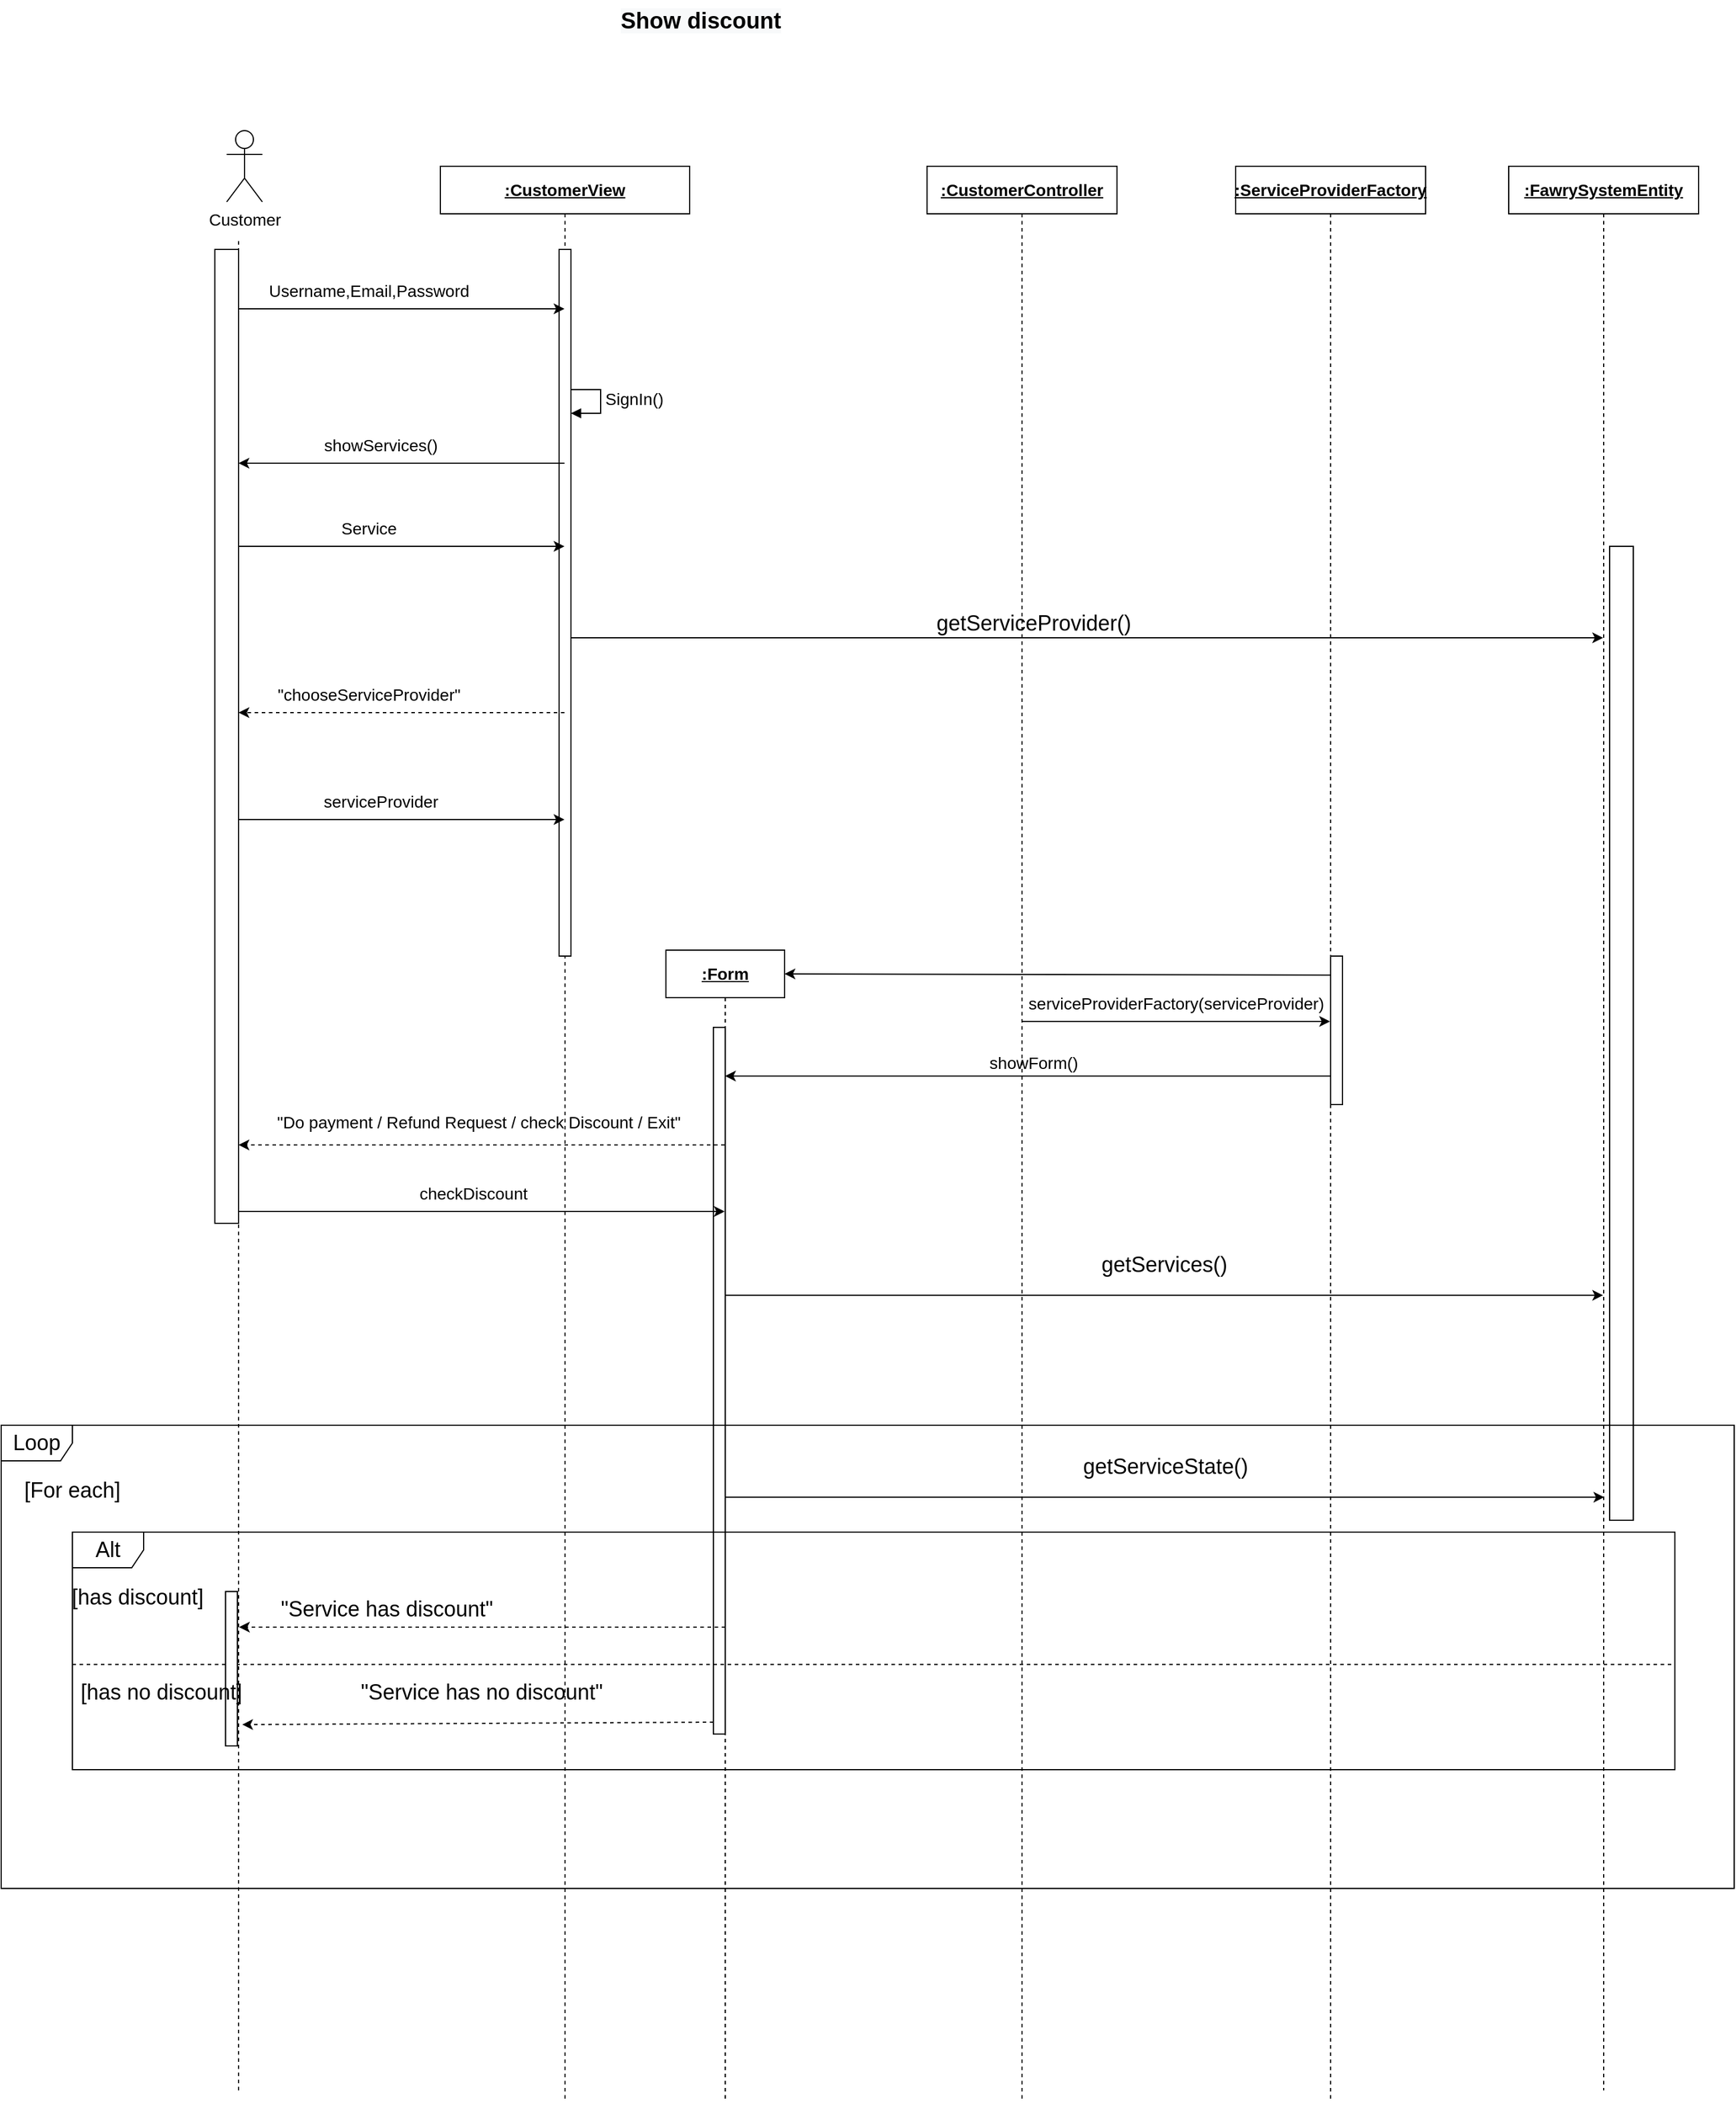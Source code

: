 <mxfile version="18.1.3" type="device"><diagram id="mcClT9egvZutR_Ytfm96" name="Page-1"><mxGraphModel dx="1888" dy="672" grid="1" gridSize="10" guides="1" tooltips="1" connect="1" arrows="1" fold="1" page="1" pageScale="1" pageWidth="850" pageHeight="1100" math="0" shadow="0"><root><mxCell id="0"/><mxCell id="1" parent="0"/><mxCell id="QjUaCDvvaW3-p8VPkAo5-1" value="Customer" style="shape=umlActor;verticalLabelPosition=bottom;verticalAlign=top;html=1;outlineConnect=0;fontSize=14;" vertex="1" parent="1"><mxGeometry x="90" y="130" width="30" height="60" as="geometry"/></mxCell><mxCell id="QjUaCDvvaW3-p8VPkAo5-2" value="" style="endArrow=none;dashed=1;html=1;rounded=0;fontSize=14;" edge="1" parent="1"><mxGeometry width="50" height="50" relative="1" as="geometry"><mxPoint x="100" y="1780" as="sourcePoint"/><mxPoint x="100" y="220" as="targetPoint"/></mxGeometry></mxCell><mxCell id="QjUaCDvvaW3-p8VPkAo5-3" value="&lt;u&gt;&lt;b&gt;:CustomerView&lt;/b&gt;&lt;/u&gt;" style="shape=umlLifeline;perimeter=lifelinePerimeter;whiteSpace=wrap;html=1;container=1;collapsible=0;recursiveResize=0;outlineConnect=0;fontSize=14;" vertex="1" parent="1"><mxGeometry x="270" y="160" width="210" height="1630" as="geometry"/></mxCell><mxCell id="QjUaCDvvaW3-p8VPkAo5-4" value="SignIn()" style="edgeStyle=orthogonalEdgeStyle;html=1;align=left;spacingLeft=2;endArrow=block;rounded=0;entryX=1;entryY=0;fontSize=14;" edge="1" parent="QjUaCDvvaW3-p8VPkAo5-3"><mxGeometry relative="1" as="geometry"><mxPoint x="105" y="188" as="sourcePoint"/><Array as="points"><mxPoint x="135" y="188"/></Array><mxPoint x="110" y="208" as="targetPoint"/></mxGeometry></mxCell><mxCell id="QjUaCDvvaW3-p8VPkAo5-5" value="&quot;Do payment / Refund Request / check Discount / Exit&quot;" style="text;html=1;strokeColor=none;fillColor=none;align=center;verticalAlign=middle;whiteSpace=wrap;rounded=0;fontSize=14;" vertex="1" parent="QjUaCDvvaW3-p8VPkAo5-3"><mxGeometry x="-150" y="790" width="365" height="30" as="geometry"/></mxCell><mxCell id="QjUaCDvvaW3-p8VPkAo5-6" value="checkDiscount" style="text;html=1;strokeColor=none;fillColor=none;align=center;verticalAlign=middle;whiteSpace=wrap;rounded=0;fontSize=14;" vertex="1" parent="QjUaCDvvaW3-p8VPkAo5-3"><mxGeometry x="-42.5" y="850" width="140" height="30" as="geometry"/></mxCell><mxCell id="QjUaCDvvaW3-p8VPkAo5-7" value="" style="html=1;points=[];perimeter=orthogonalPerimeter;fontSize=18;" vertex="1" parent="QjUaCDvvaW3-p8VPkAo5-3"><mxGeometry x="100" y="70" width="10" height="595" as="geometry"/></mxCell><mxCell id="QjUaCDvvaW3-p8VPkAo5-8" value="" style="endArrow=classic;html=1;rounded=0;fontSize=14;" edge="1" parent="1" target="QjUaCDvvaW3-p8VPkAo5-3"><mxGeometry width="50" height="50" relative="1" as="geometry"><mxPoint x="100" y="280" as="sourcePoint"/><mxPoint x="480" y="420" as="targetPoint"/></mxGeometry></mxCell><mxCell id="QjUaCDvvaW3-p8VPkAo5-9" value="Username,Email,Password" style="text;html=1;strokeColor=none;fillColor=none;align=center;verticalAlign=middle;whiteSpace=wrap;rounded=0;fontSize=14;" vertex="1" parent="1"><mxGeometry x="180" y="250" width="60" height="30" as="geometry"/></mxCell><mxCell id="QjUaCDvvaW3-p8VPkAo5-10" value="" style="endArrow=classic;html=1;rounded=0;fontSize=14;" edge="1" parent="1" source="QjUaCDvvaW3-p8VPkAo5-3"><mxGeometry width="50" height="50" relative="1" as="geometry"><mxPoint x="430" y="470" as="sourcePoint"/><mxPoint x="100" y="410" as="targetPoint"/></mxGeometry></mxCell><mxCell id="QjUaCDvvaW3-p8VPkAo5-11" value="showServices()" style="text;html=1;strokeColor=none;fillColor=none;align=center;verticalAlign=middle;whiteSpace=wrap;rounded=0;fontSize=14;" vertex="1" parent="1"><mxGeometry x="190" y="380" width="60" height="30" as="geometry"/></mxCell><mxCell id="QjUaCDvvaW3-p8VPkAo5-12" value="" style="endArrow=classic;html=1;rounded=0;fontSize=14;" edge="1" parent="1" target="QjUaCDvvaW3-p8VPkAo5-3"><mxGeometry width="50" height="50" relative="1" as="geometry"><mxPoint x="100" y="480" as="sourcePoint"/><mxPoint x="480" y="420" as="targetPoint"/></mxGeometry></mxCell><mxCell id="QjUaCDvvaW3-p8VPkAo5-13" value="Service" style="text;html=1;strokeColor=none;fillColor=none;align=center;verticalAlign=middle;whiteSpace=wrap;rounded=0;fontSize=14;" vertex="1" parent="1"><mxGeometry x="180" y="450" width="60" height="30" as="geometry"/></mxCell><mxCell id="QjUaCDvvaW3-p8VPkAo5-14" value="&lt;u&gt;&lt;b&gt;:FawrySystemEntity&lt;/b&gt;&lt;/u&gt;" style="shape=umlLifeline;perimeter=lifelinePerimeter;whiteSpace=wrap;html=1;container=1;collapsible=0;recursiveResize=0;outlineConnect=0;fontSize=14;" vertex="1" parent="1"><mxGeometry x="1170" y="160" width="160" height="1620" as="geometry"/></mxCell><mxCell id="QjUaCDvvaW3-p8VPkAo5-15" value="" style="html=1;points=[];perimeter=orthogonalPerimeter;fontSize=18;" vertex="1" parent="QjUaCDvvaW3-p8VPkAo5-14"><mxGeometry x="85" y="320" width="20" height="820" as="geometry"/></mxCell><mxCell id="QjUaCDvvaW3-p8VPkAo5-16" value="" style="endArrow=classic;html=1;rounded=0;fontSize=12;" edge="1" parent="1" target="QjUaCDvvaW3-p8VPkAo5-14"><mxGeometry width="50" height="50" relative="1" as="geometry"><mxPoint x="380" y="557" as="sourcePoint"/><mxPoint x="499.5" y="557" as="targetPoint"/></mxGeometry></mxCell><mxCell id="QjUaCDvvaW3-p8VPkAo5-17" value="" style="endArrow=classic;html=1;rounded=0;fontSize=14;dashed=1;" edge="1" parent="1" source="QjUaCDvvaW3-p8VPkAo5-3"><mxGeometry width="50" height="50" relative="1" as="geometry"><mxPoint x="330" y="620" as="sourcePoint"/><mxPoint x="100" y="620" as="targetPoint"/></mxGeometry></mxCell><mxCell id="QjUaCDvvaW3-p8VPkAo5-18" value="&quot;chooseServiceProvider&quot;" style="text;html=1;strokeColor=none;fillColor=none;align=center;verticalAlign=middle;whiteSpace=wrap;rounded=0;fontSize=14;" vertex="1" parent="1"><mxGeometry x="180" y="590" width="60" height="30" as="geometry"/></mxCell><mxCell id="QjUaCDvvaW3-p8VPkAo5-19" value="" style="endArrow=classic;html=1;rounded=0;fontSize=14;" edge="1" parent="1" target="QjUaCDvvaW3-p8VPkAo5-3"><mxGeometry width="50" height="50" relative="1" as="geometry"><mxPoint x="100" y="710" as="sourcePoint"/><mxPoint x="480" y="420" as="targetPoint"/></mxGeometry></mxCell><mxCell id="QjUaCDvvaW3-p8VPkAo5-20" value="serviceProvider" style="text;html=1;strokeColor=none;fillColor=none;align=center;verticalAlign=middle;whiteSpace=wrap;rounded=0;fontSize=14;" vertex="1" parent="1"><mxGeometry x="190" y="680" width="60" height="30" as="geometry"/></mxCell><mxCell id="QjUaCDvvaW3-p8VPkAo5-21" value="" style="endArrow=classic;html=1;rounded=0;fontSize=14;" edge="1" parent="1"><mxGeometry width="50" height="50" relative="1" as="geometry"><mxPoint x="759.894" y="880.0" as="sourcePoint"/><mxPoint x="1019.5" y="880.0" as="targetPoint"/></mxGeometry></mxCell><mxCell id="QjUaCDvvaW3-p8VPkAo5-22" value="&lt;u&gt;&lt;b&gt;:CustomerController&lt;/b&gt;&lt;/u&gt;" style="shape=umlLifeline;perimeter=lifelinePerimeter;whiteSpace=wrap;html=1;container=1;collapsible=0;recursiveResize=0;outlineConnect=0;fontSize=14;" vertex="1" parent="1"><mxGeometry x="680" y="160" width="160" height="1630" as="geometry"/></mxCell><mxCell id="QjUaCDvvaW3-p8VPkAo5-23" value="showForm()" style="text;html=1;strokeColor=none;fillColor=none;align=center;verticalAlign=middle;whiteSpace=wrap;rounded=0;fontSize=14;" vertex="1" parent="QjUaCDvvaW3-p8VPkAo5-22"><mxGeometry x="25" y="740" width="130" height="30" as="geometry"/></mxCell><mxCell id="QjUaCDvvaW3-p8VPkAo5-24" value="&lt;u&gt;&lt;b&gt;:ServiceProviderFactory&lt;/b&gt;&lt;/u&gt;" style="shape=umlLifeline;perimeter=lifelinePerimeter;whiteSpace=wrap;html=1;container=1;collapsible=0;recursiveResize=0;outlineConnect=0;fontSize=14;" vertex="1" parent="1"><mxGeometry x="940" y="160" width="160" height="1630" as="geometry"/></mxCell><mxCell id="QjUaCDvvaW3-p8VPkAo5-25" value="" style="html=1;points=[];perimeter=orthogonalPerimeter;fontSize=18;" vertex="1" parent="QjUaCDvvaW3-p8VPkAo5-24"><mxGeometry x="80" y="665" width="10" height="125" as="geometry"/></mxCell><mxCell id="QjUaCDvvaW3-p8VPkAo5-26" value="getServiceProvider()" style="text;html=1;strokeColor=none;fillColor=none;align=center;verticalAlign=middle;whiteSpace=wrap;rounded=0;fontSize=18;" vertex="1" parent="1"><mxGeometry x="740" y="530" width="60" height="30" as="geometry"/></mxCell><mxCell id="QjUaCDvvaW3-p8VPkAo5-27" value="serviceProviderFactory(serviceProvider)" style="text;html=1;strokeColor=none;fillColor=none;align=center;verticalAlign=middle;whiteSpace=wrap;rounded=0;fontSize=14;" vertex="1" parent="1"><mxGeometry x="860" y="850" width="60" height="30" as="geometry"/></mxCell><mxCell id="QjUaCDvvaW3-p8VPkAo5-28" value="" style="endArrow=classic;html=1;rounded=0;fontSize=14;" edge="1" parent="1"><mxGeometry width="50" height="50" relative="1" as="geometry"><mxPoint x="1019.5" y="841.0" as="sourcePoint"/><mxPoint x="560" y="840.0" as="targetPoint"/></mxGeometry></mxCell><mxCell id="QjUaCDvvaW3-p8VPkAo5-29" value="&lt;b&gt;&lt;u&gt;:Form&lt;/u&gt;&lt;/b&gt;" style="shape=umlLifeline;perimeter=lifelinePerimeter;whiteSpace=wrap;html=1;container=1;collapsible=0;recursiveResize=0;outlineConnect=0;fontSize=14;" vertex="1" parent="1"><mxGeometry x="460" y="820" width="100" height="970" as="geometry"/></mxCell><mxCell id="QjUaCDvvaW3-p8VPkAo5-30" value="" style="html=1;points=[];perimeter=orthogonalPerimeter;fontSize=18;" vertex="1" parent="QjUaCDvvaW3-p8VPkAo5-29"><mxGeometry x="40" y="65" width="10" height="595" as="geometry"/></mxCell><mxCell id="QjUaCDvvaW3-p8VPkAo5-31" value="" style="endArrow=classic;html=1;rounded=0;fontSize=14;" edge="1" parent="1"><mxGeometry width="50" height="50" relative="1" as="geometry"><mxPoint x="1019.5" y="926.0" as="sourcePoint"/><mxPoint x="509.855" y="926.0" as="targetPoint"/></mxGeometry></mxCell><mxCell id="QjUaCDvvaW3-p8VPkAo5-32" value="" style="endArrow=classic;html=1;rounded=0;fontSize=14;dashed=1;" edge="1" parent="1"><mxGeometry width="50" height="50" relative="1" as="geometry"><mxPoint x="509.5" y="984" as="sourcePoint"/><mxPoint x="100" y="984" as="targetPoint"/></mxGeometry></mxCell><mxCell id="QjUaCDvvaW3-p8VPkAo5-33" value="" style="endArrow=classic;html=1;rounded=0;fontSize=14;" edge="1" parent="1" target="QjUaCDvvaW3-p8VPkAo5-29"><mxGeometry width="50" height="50" relative="1" as="geometry"><mxPoint x="100" y="1040.0" as="sourcePoint"/><mxPoint x="390" y="990" as="targetPoint"/></mxGeometry></mxCell><mxCell id="QjUaCDvvaW3-p8VPkAo5-34" value="" style="endArrow=classic;html=1;rounded=0;fontSize=18;" edge="1" parent="1" source="QjUaCDvvaW3-p8VPkAo5-29"><mxGeometry width="50" height="50" relative="1" as="geometry"><mxPoint x="520" y="1110.59" as="sourcePoint"/><mxPoint x="1249.5" y="1110.59" as="targetPoint"/></mxGeometry></mxCell><mxCell id="QjUaCDvvaW3-p8VPkAo5-35" value="getServices()" style="text;html=1;strokeColor=none;fillColor=none;align=center;verticalAlign=middle;whiteSpace=wrap;rounded=0;fontSize=18;" vertex="1" parent="1"><mxGeometry x="850" y="1070" width="60" height="30" as="geometry"/></mxCell><mxCell id="QjUaCDvvaW3-p8VPkAo5-36" value="Loop" style="shape=umlFrame;whiteSpace=wrap;html=1;fontSize=18;" vertex="1" parent="1"><mxGeometry x="-100" y="1220" width="1460" height="390" as="geometry"/></mxCell><mxCell id="QjUaCDvvaW3-p8VPkAo5-37" value="[For each]" style="text;html=1;strokeColor=none;fillColor=none;align=center;verticalAlign=middle;whiteSpace=wrap;rounded=0;fontSize=18;" vertex="1" parent="1"><mxGeometry x="-90" y="1260" width="100" height="30" as="geometry"/></mxCell><mxCell id="QjUaCDvvaW3-p8VPkAo5-38" value="" style="endArrow=classic;html=1;rounded=0;fontSize=18;" edge="1" parent="1"><mxGeometry width="50" height="50" relative="1" as="geometry"><mxPoint x="509.5" y="1280.59" as="sourcePoint"/><mxPoint x="1250.5" y="1280.59" as="targetPoint"/></mxGeometry></mxCell><mxCell id="QjUaCDvvaW3-p8VPkAo5-39" value="getServiceState()" style="text;html=1;strokeColor=none;fillColor=none;align=center;verticalAlign=middle;whiteSpace=wrap;rounded=0;fontSize=18;" vertex="1" parent="1"><mxGeometry x="851" y="1240" width="60" height="30" as="geometry"/></mxCell><mxCell id="QjUaCDvvaW3-p8VPkAo5-40" value="Alt" style="shape=umlFrame;whiteSpace=wrap;html=1;fontSize=18;" vertex="1" parent="1"><mxGeometry x="-40" y="1310" width="1350" height="200" as="geometry"/></mxCell><mxCell id="QjUaCDvvaW3-p8VPkAo5-41" value="[has discount]" style="text;html=1;strokeColor=none;fillColor=none;align=center;verticalAlign=middle;whiteSpace=wrap;rounded=0;fontSize=18;" vertex="1" parent="1"><mxGeometry x="-80" y="1350" width="190" height="30" as="geometry"/></mxCell><mxCell id="QjUaCDvvaW3-p8VPkAo5-42" value="" style="endArrow=classic;html=1;rounded=0;dashed=1;fontSize=18;entryX=0.104;entryY=0.4;entryDx=0;entryDy=0;entryPerimeter=0;" edge="1" parent="1" target="QjUaCDvvaW3-p8VPkAo5-40"><mxGeometry width="50" height="50" relative="1" as="geometry"><mxPoint x="510" y="1390" as="sourcePoint"/><mxPoint x="790" y="1020" as="targetPoint"/></mxGeometry></mxCell><mxCell id="QjUaCDvvaW3-p8VPkAo5-43" value="&quot;Service has discount&quot;" style="text;html=1;strokeColor=none;fillColor=none;align=center;verticalAlign=middle;whiteSpace=wrap;rounded=0;fontSize=18;" vertex="1" parent="1"><mxGeometry x="100" y="1360" width="250" height="30" as="geometry"/></mxCell><mxCell id="QjUaCDvvaW3-p8VPkAo5-44" value="" style="endArrow=none;dashed=1;html=1;rounded=0;fontSize=18;exitX=0;exitY=0.557;exitDx=0;exitDy=0;exitPerimeter=0;entryX=1;entryY=0.557;entryDx=0;entryDy=0;entryPerimeter=0;" edge="1" parent="1" source="QjUaCDvvaW3-p8VPkAo5-40" target="QjUaCDvvaW3-p8VPkAo5-40"><mxGeometry width="50" height="50" relative="1" as="geometry"><mxPoint x="740" y="1050" as="sourcePoint"/><mxPoint x="790" y="1000" as="targetPoint"/></mxGeometry></mxCell><mxCell id="QjUaCDvvaW3-p8VPkAo5-45" value="" style="endArrow=classic;html=1;rounded=0;dashed=1;fontSize=18;startArrow=none;" edge="1" parent="1" source="QjUaCDvvaW3-p8VPkAo5-48"><mxGeometry width="50" height="50" relative="1" as="geometry"><mxPoint x="510" y="1460" as="sourcePoint"/><mxPoint x="100" y="1460" as="targetPoint"/></mxGeometry></mxCell><mxCell id="QjUaCDvvaW3-p8VPkAo5-46" value="&quot;Service has no discount&quot;" style="text;html=1;strokeColor=none;fillColor=none;align=center;verticalAlign=middle;whiteSpace=wrap;rounded=0;fontSize=18;" vertex="1" parent="1"><mxGeometry x="110" y="1430" width="390" height="30" as="geometry"/></mxCell><mxCell id="QjUaCDvvaW3-p8VPkAo5-47" value="" style="html=1;points=[];perimeter=orthogonalPerimeter;fontSize=18;" vertex="1" parent="1"><mxGeometry x="80" y="230" width="20" height="820" as="geometry"/></mxCell><mxCell id="QjUaCDvvaW3-p8VPkAo5-48" value="" style="html=1;points=[];perimeter=orthogonalPerimeter;fontSize=18;" vertex="1" parent="1"><mxGeometry x="89" y="1360" width="10" height="130" as="geometry"/></mxCell><mxCell id="QjUaCDvvaW3-p8VPkAo5-49" value="[has no discount]" style="text;html=1;strokeColor=none;fillColor=none;align=center;verticalAlign=middle;whiteSpace=wrap;rounded=0;fontSize=18;" vertex="1" parent="1"><mxGeometry x="-60" y="1430" width="190" height="30" as="geometry"/></mxCell><mxCell id="QjUaCDvvaW3-p8VPkAo5-50" value="" style="endArrow=classic;html=1;rounded=0;dashed=1;fontSize=18;entryX=1.407;entryY=0.862;entryDx=0;entryDy=0;entryPerimeter=0;exitX=0.4;exitY=0.8;exitDx=0;exitDy=0;exitPerimeter=0;" edge="1" parent="1" source="QjUaCDvvaW3-p8VPkAo5-40" target="QjUaCDvvaW3-p8VPkAo5-48"><mxGeometry width="50" height="50" relative="1" as="geometry"><mxPoint x="360" y="1340" as="sourcePoint"/><mxPoint x="410" y="1290" as="targetPoint"/></mxGeometry></mxCell><mxCell id="QjUaCDvvaW3-p8VPkAo5-51" value="&lt;b style=&quot;color: rgb(0, 0, 0); font-family: Helvetica; font-size: 19px; font-style: normal; font-variant-ligatures: normal; font-variant-caps: normal; letter-spacing: normal; orphans: 2; text-align: center; text-indent: 0px; text-transform: none; widows: 2; word-spacing: 0px; -webkit-text-stroke-width: 0px; background-color: rgb(248, 249, 250); text-decoration-thickness: initial; text-decoration-style: initial; text-decoration-color: initial;&quot;&gt;Show discount&lt;/b&gt;" style="text;whiteSpace=wrap;html=1;fontSize=19;" vertex="1" parent="1"><mxGeometry x="420" y="20" width="180" height="50" as="geometry"/></mxCell></root></mxGraphModel></diagram></mxfile>